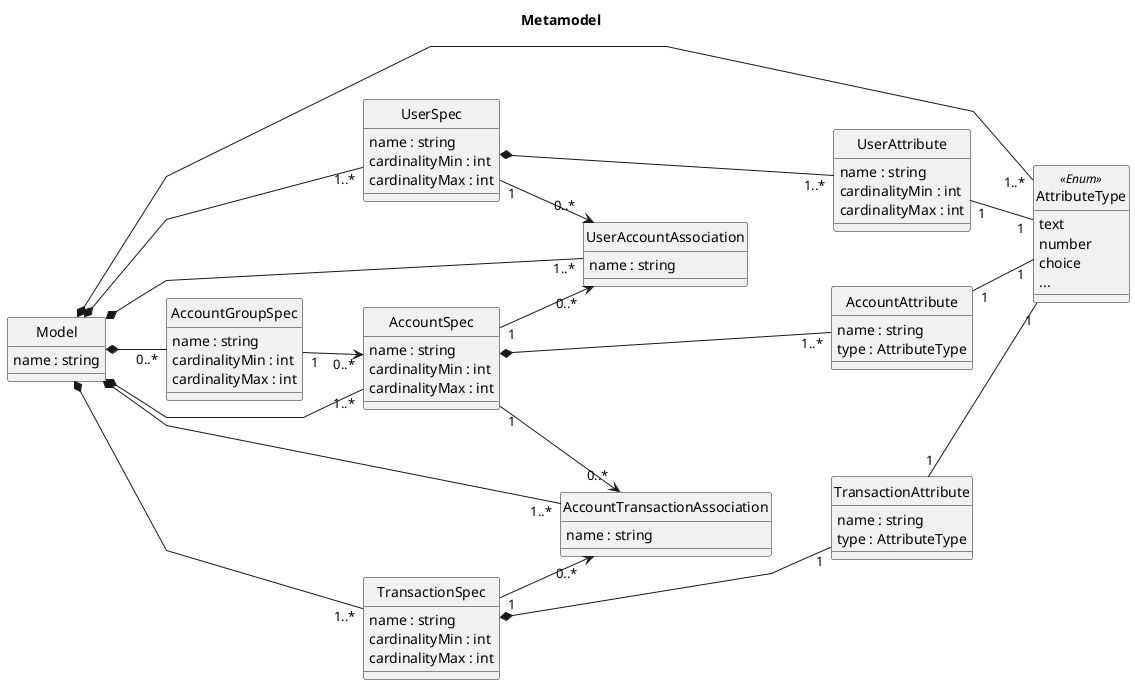 @startuml metamodel_v3
left to right direction

skinparam linetype polyline
' skinparam linetype ortho
skinparam monochrome true
skinparam packageStyle rect
skinparam shadowing false

' skinparam nodesep 5
' skinparam ranksep 80
' skinparam padding 2
' !pragma ratio 0.2

title Metamodel

class Model {
    name : string
}

class UserSpec {
    name : string
    cardinalityMin : int
    cardinalityMax : int
}

class UserAttribute {
    name : string
    cardinalityMin : int
    cardinalityMax : int
}

class AccountGroupSpec {
    name : string
    cardinalityMin : int
    cardinalityMax : int
}

class AccountSpec {
    name : string
    cardinalityMin : int
    cardinalityMax : int
}

class AccountAttribute {
    name : string
    type : AttributeType
}

class TransactionSpec {
    name : string
    cardinalityMin : int
    cardinalityMax : int
}

class TransactionAttribute {
    name : string
    type : AttributeType
}

class UserAccountAssociation {
    name : string
}

class AccountTransactionAssociation {
    name : string
}

class AttributeType <<Enum>> {
    text
    number
    choice
    ...
}

Model *---- "1..*" AttributeType

Model *- "0..*" AccountGroupSpec
AccountGroupSpec "1" -> "0..*" AccountSpec

Model *--- "1..*" UserSpec
UserSpec *--- "1..*" UserAttribute
UserAttribute "1" -- "1" AttributeType

Model *--- "1..*" AccountSpec
AccountSpec *--- "1..*" AccountAttribute
AccountAttribute "1" -- "1" AttributeType

Model *--- "1..*" TransactionSpec
TransactionSpec *--- "1" TransactionAttribute
TransactionAttribute "1" -- "1" AttributeType

Model *---- "1..*" UserAccountAssociation
Model *---- "1..*" AccountTransactionAssociation
UserSpec "1" --> "0..*" UserAccountAssociation
AccountSpec "1" --> "0..*" UserAccountAssociation
AccountSpec "1" --> "0..*" AccountTransactionAssociation
TransactionSpec "1" --> "0..*" AccountTransactionAssociation

hide circle
@enduml